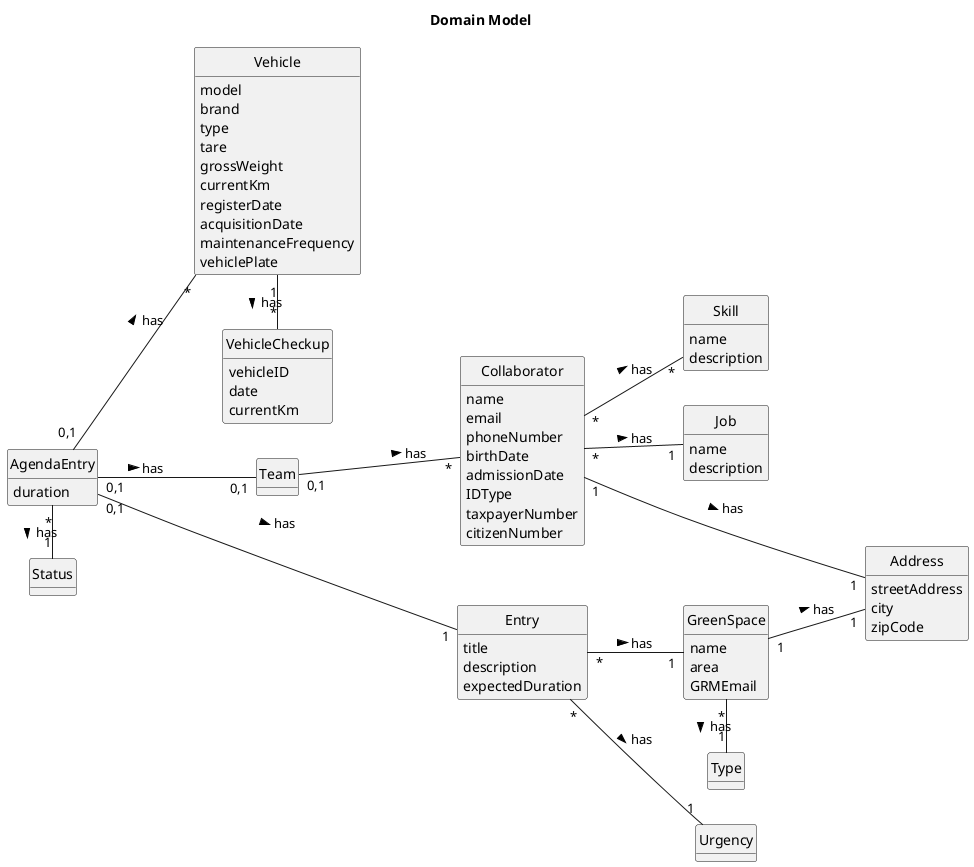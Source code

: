 @startuml
skinparam monochrome true
skinparam packageStyle rectangle
skinparam shadowing false

left to right direction

skinparam classAttributeIconSize 0
hide circle
hide methods

title Domain Model

class Team{
}

class Skill{
    name
    description
}

class Job{
    name
    description
}

class Collaborator{
    name
    email
    phoneNumber
    birthDate
    admissionDate
    IDType
    taxpayerNumber
    citizenNumber

}

class Address{
    streetAddress
    city
    zipCode
}

class VehicleCheckup {
    vehicleID
    date
    currentKm
}

class Vehicle {
    model
    brand
    type
    tare
    grossWeight
    currentKm
    registerDate
    acquisitionDate
    maintenanceFrequency
    vehiclePlate
}

class GreenSpace {
    name
    area
    GRMEmail
}

class AgendaEntry{
    duration

}

class Entry{
    title
    description
    expectedDuration
}

Team "0,1" -- "*"Collaborator : has >
Collaborator "1" -- "1"Address : has >
Collaborator "*" -- "1"Job : has >
Collaborator "*" -- "*"Skill : has >
Vehicle "1" - "*" VehicleCheckup: has >
GreenSpace "1"--"1" Address : has >
GreenSpace "*" - "1" Type : has >
Entry "*"--"1" GreenSpace : has >
Entry "*"--"1" Urgency : has >
AgendaEntry "0,1" -- "0,1" Team : has >
AgendaEntry "0,1" -- "*" Vehicle : has >
AgendaEntry "*" - "1" Status : has >
AgendaEntry "0,1" --- "1" Entry : has >
@enduml

